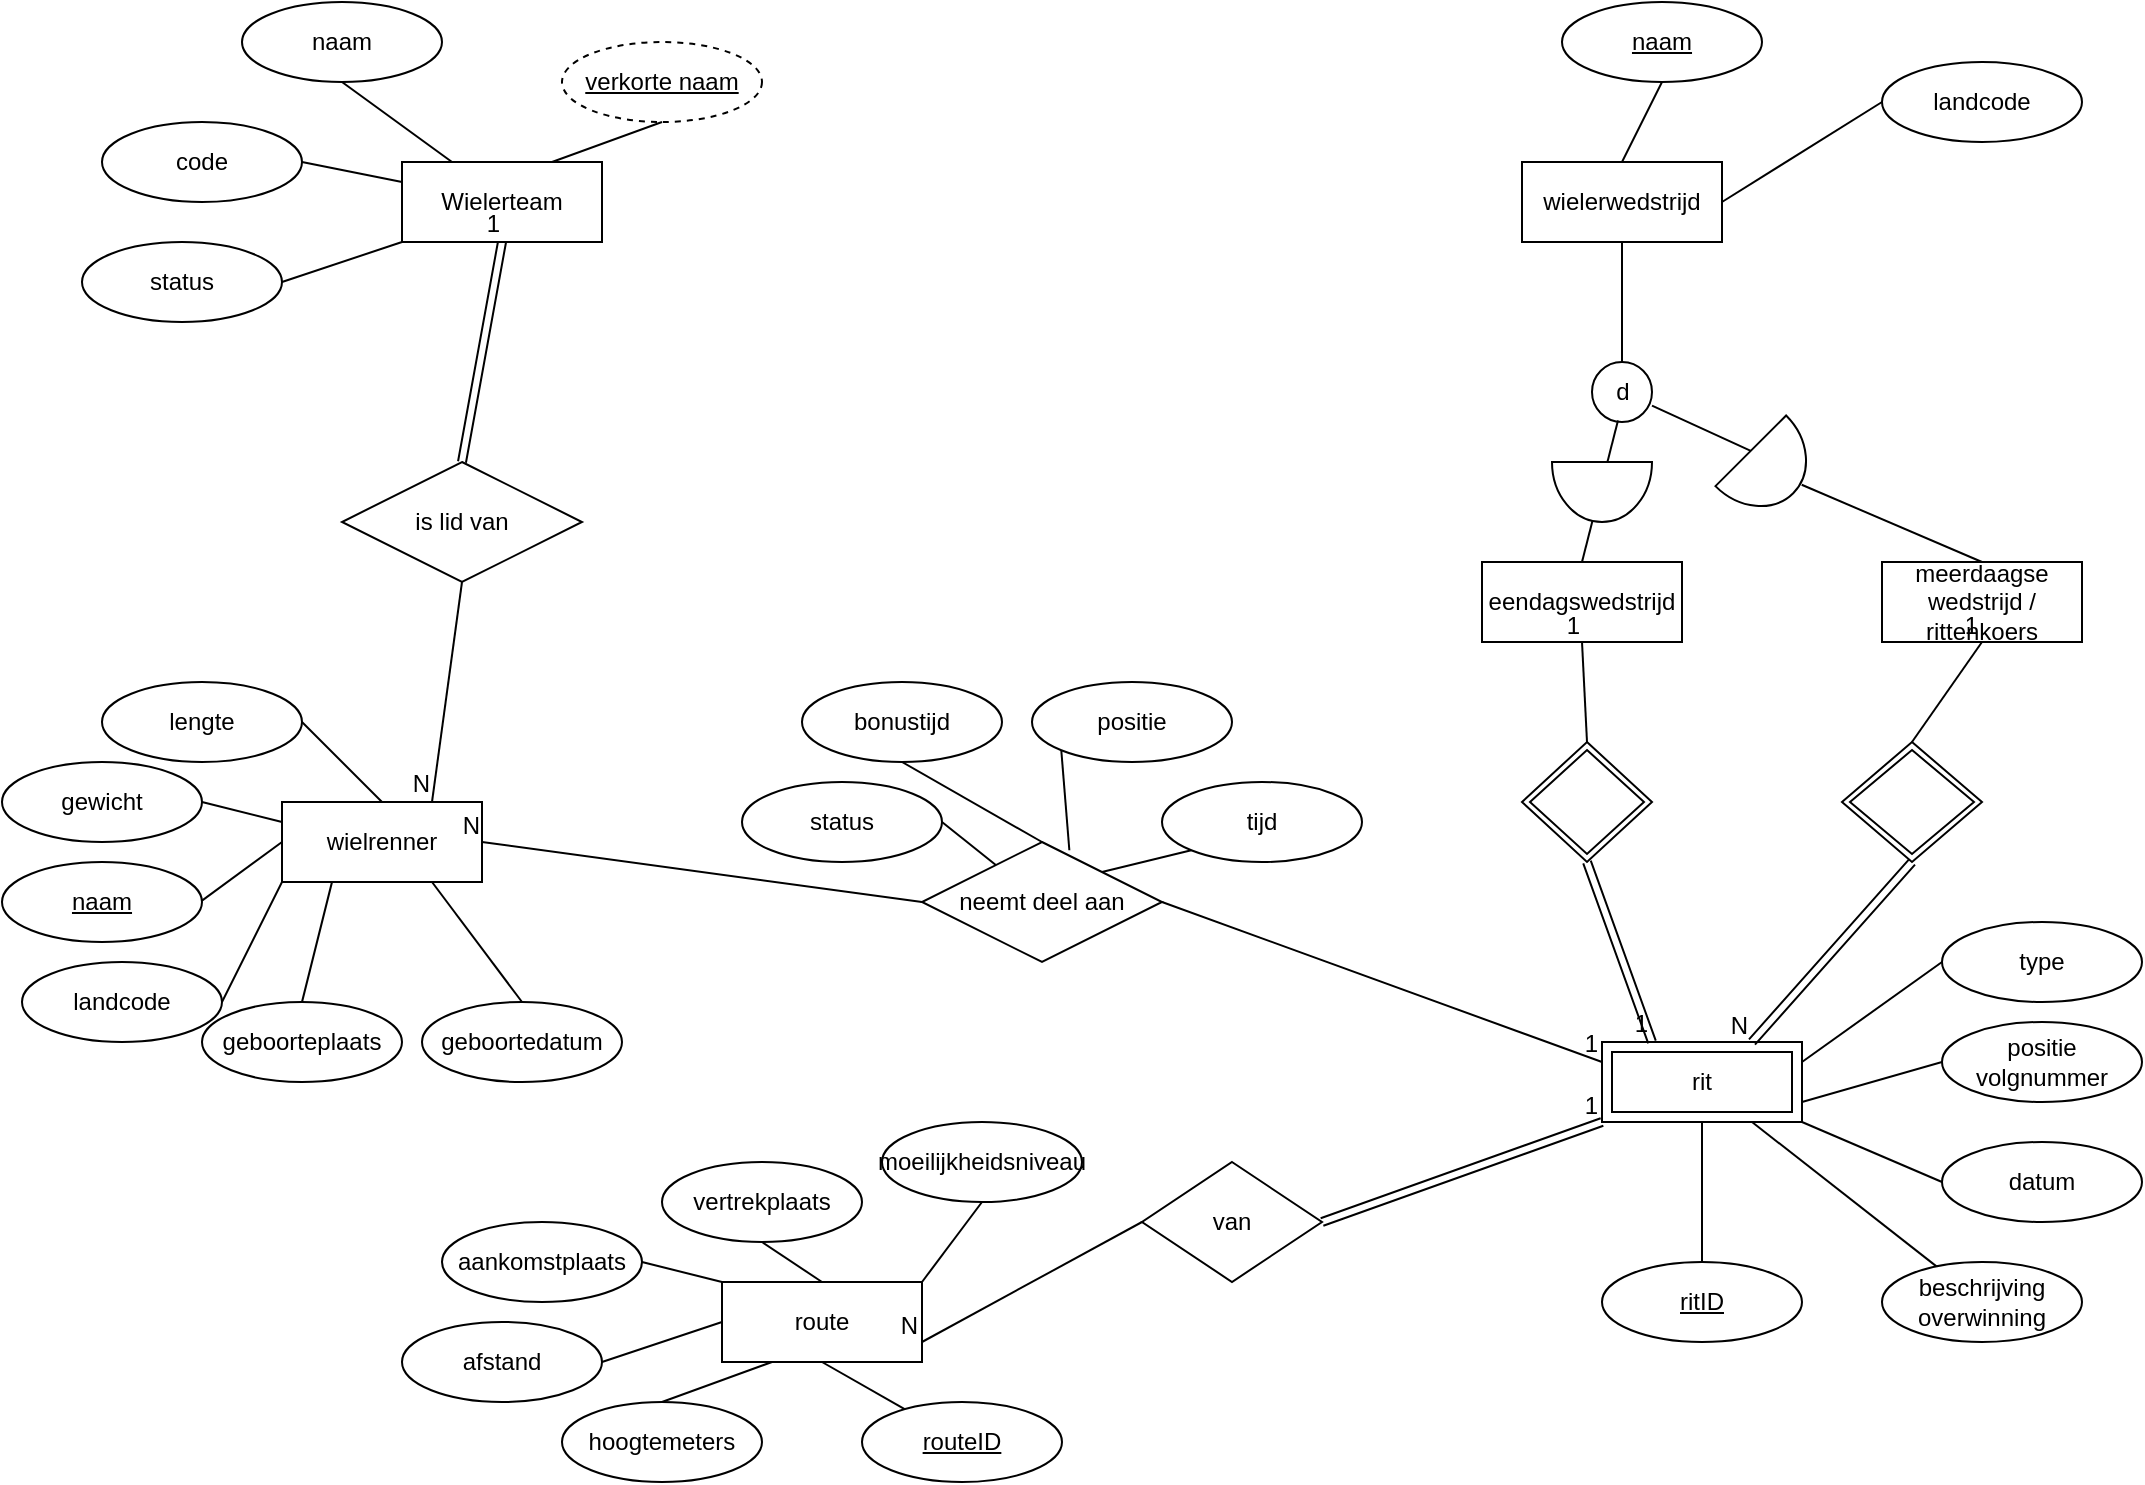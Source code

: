 <mxfile version="22.0.4" type="device">
  <diagram id="R2lEEEUBdFMjLlhIrx00" name="Page-1">
    <mxGraphModel dx="1500" dy="809" grid="1" gridSize="10" guides="1" tooltips="1" connect="1" arrows="1" fold="1" page="1" pageScale="1" pageWidth="1169" pageHeight="827" math="0" shadow="0" extFonts="Permanent Marker^https://fonts.googleapis.com/css?family=Permanent+Marker">
      <root>
        <mxCell id="0" />
        <mxCell id="1" parent="0" />
        <mxCell id="Se5T36FA3v1mZl3qx7gv-7" value="Wielerteam" style="whiteSpace=wrap;html=1;align=center;" vertex="1" parent="1">
          <mxGeometry x="220" y="160" width="100" height="40" as="geometry" />
        </mxCell>
        <mxCell id="Se5T36FA3v1mZl3qx7gv-8" value="wielerwedstrijd" style="whiteSpace=wrap;html=1;align=center;" vertex="1" parent="1">
          <mxGeometry x="780" y="160" width="100" height="40" as="geometry" />
        </mxCell>
        <mxCell id="Se5T36FA3v1mZl3qx7gv-9" value="wielrenner" style="whiteSpace=wrap;html=1;align=center;" vertex="1" parent="1">
          <mxGeometry x="160" y="480" width="100" height="40" as="geometry" />
        </mxCell>
        <mxCell id="Se5T36FA3v1mZl3qx7gv-10" value="meerdaagse wedstrijd / rittenkoers" style="whiteSpace=wrap;html=1;align=center;" vertex="1" parent="1">
          <mxGeometry x="960" y="360" width="100" height="40" as="geometry" />
        </mxCell>
        <mxCell id="Se5T36FA3v1mZl3qx7gv-11" value="eendagswedstrijd" style="whiteSpace=wrap;html=1;align=center;" vertex="1" parent="1">
          <mxGeometry x="760" y="360" width="100" height="40" as="geometry" />
        </mxCell>
        <mxCell id="Se5T36FA3v1mZl3qx7gv-12" value="rit" style="shape=ext;margin=3;double=1;whiteSpace=wrap;html=1;align=center;" vertex="1" parent="1">
          <mxGeometry x="820" y="600" width="100" height="40" as="geometry" />
        </mxCell>
        <mxCell id="Se5T36FA3v1mZl3qx7gv-13" value="route" style="whiteSpace=wrap;html=1;align=center;" vertex="1" parent="1">
          <mxGeometry x="380" y="720" width="100" height="40" as="geometry" />
        </mxCell>
        <mxCell id="Se5T36FA3v1mZl3qx7gv-14" value="" style="shape=rhombus;double=1;perimeter=rhombusPerimeter;whiteSpace=wrap;html=1;align=center;" vertex="1" parent="1">
          <mxGeometry x="940" y="450" width="70" height="60" as="geometry" />
        </mxCell>
        <mxCell id="Se5T36FA3v1mZl3qx7gv-15" value="" style="shape=rhombus;double=1;perimeter=rhombusPerimeter;whiteSpace=wrap;html=1;align=center;" vertex="1" parent="1">
          <mxGeometry x="780" y="450" width="65" height="60" as="geometry" />
        </mxCell>
        <mxCell id="Se5T36FA3v1mZl3qx7gv-16" value="neemt deel aan" style="shape=rhombus;perimeter=rhombusPerimeter;whiteSpace=wrap;html=1;align=center;" vertex="1" parent="1">
          <mxGeometry x="480" y="500" width="120" height="60" as="geometry" />
        </mxCell>
        <mxCell id="Se5T36FA3v1mZl3qx7gv-17" value="is lid van" style="shape=rhombus;perimeter=rhombusPerimeter;whiteSpace=wrap;html=1;align=center;" vertex="1" parent="1">
          <mxGeometry x="190" y="310" width="120" height="60" as="geometry" />
        </mxCell>
        <mxCell id="Se5T36FA3v1mZl3qx7gv-29" value="geboorteplaats" style="ellipse;whiteSpace=wrap;html=1;align=center;" vertex="1" parent="1">
          <mxGeometry x="120" y="580" width="100" height="40" as="geometry" />
        </mxCell>
        <mxCell id="Se5T36FA3v1mZl3qx7gv-30" value="geboortedatum" style="ellipse;whiteSpace=wrap;html=1;align=center;" vertex="1" parent="1">
          <mxGeometry x="230" y="580" width="100" height="40" as="geometry" />
        </mxCell>
        <mxCell id="Se5T36FA3v1mZl3qx7gv-31" value="landcode" style="ellipse;whiteSpace=wrap;html=1;align=center;" vertex="1" parent="1">
          <mxGeometry x="30" y="560" width="100" height="40" as="geometry" />
        </mxCell>
        <mxCell id="Se5T36FA3v1mZl3qx7gv-32" value="gewicht" style="ellipse;whiteSpace=wrap;html=1;align=center;" vertex="1" parent="1">
          <mxGeometry x="20" y="460" width="100" height="40" as="geometry" />
        </mxCell>
        <mxCell id="Se5T36FA3v1mZl3qx7gv-33" value="lengte" style="ellipse;whiteSpace=wrap;html=1;align=center;" vertex="1" parent="1">
          <mxGeometry x="70" y="420" width="100" height="40" as="geometry" />
        </mxCell>
        <mxCell id="Se5T36FA3v1mZl3qx7gv-34" value="naam" style="ellipse;whiteSpace=wrap;html=1;align=center;fontStyle=4;" vertex="1" parent="1">
          <mxGeometry x="20" y="510" width="100" height="40" as="geometry" />
        </mxCell>
        <mxCell id="Se5T36FA3v1mZl3qx7gv-35" value="" style="endArrow=none;html=1;rounded=0;entryX=0.5;entryY=0;entryDx=0;entryDy=0;" edge="1" parent="1" target="Se5T36FA3v1mZl3qx7gv-9">
          <mxGeometry relative="1" as="geometry">
            <mxPoint x="170" y="440" as="sourcePoint" />
            <mxPoint x="330" y="440" as="targetPoint" />
          </mxGeometry>
        </mxCell>
        <mxCell id="Se5T36FA3v1mZl3qx7gv-36" value="" style="endArrow=none;html=1;rounded=0;exitX=0.5;exitY=0;exitDx=0;exitDy=0;entryX=0.25;entryY=1;entryDx=0;entryDy=0;" edge="1" parent="1" source="Se5T36FA3v1mZl3qx7gv-29" target="Se5T36FA3v1mZl3qx7gv-9">
          <mxGeometry relative="1" as="geometry">
            <mxPoint x="210" y="560" as="sourcePoint" />
            <mxPoint x="370" y="560" as="targetPoint" />
          </mxGeometry>
        </mxCell>
        <mxCell id="Se5T36FA3v1mZl3qx7gv-37" value="" style="endArrow=none;html=1;rounded=0;exitX=1;exitY=0.5;exitDx=0;exitDy=0;entryX=0;entryY=1;entryDx=0;entryDy=0;" edge="1" parent="1" source="Se5T36FA3v1mZl3qx7gv-31" target="Se5T36FA3v1mZl3qx7gv-9">
          <mxGeometry relative="1" as="geometry">
            <mxPoint x="130" y="570" as="sourcePoint" />
            <mxPoint x="290" y="570" as="targetPoint" />
          </mxGeometry>
        </mxCell>
        <mxCell id="Se5T36FA3v1mZl3qx7gv-38" value="" style="endArrow=none;html=1;rounded=0;entryX=0;entryY=0.5;entryDx=0;entryDy=0;" edge="1" parent="1" target="Se5T36FA3v1mZl3qx7gv-9">
          <mxGeometry relative="1" as="geometry">
            <mxPoint x="120" y="529.29" as="sourcePoint" />
            <mxPoint x="280" y="529.29" as="targetPoint" />
          </mxGeometry>
        </mxCell>
        <mxCell id="Se5T36FA3v1mZl3qx7gv-39" value="" style="endArrow=none;html=1;rounded=0;entryX=0;entryY=0.25;entryDx=0;entryDy=0;" edge="1" parent="1" target="Se5T36FA3v1mZl3qx7gv-9">
          <mxGeometry relative="1" as="geometry">
            <mxPoint x="120" y="480" as="sourcePoint" />
            <mxPoint x="280" y="480" as="targetPoint" />
          </mxGeometry>
        </mxCell>
        <mxCell id="Se5T36FA3v1mZl3qx7gv-40" value="" style="endArrow=none;html=1;rounded=0;entryX=0.75;entryY=1;entryDx=0;entryDy=0;exitX=0.5;exitY=0;exitDx=0;exitDy=0;" edge="1" parent="1" source="Se5T36FA3v1mZl3qx7gv-30" target="Se5T36FA3v1mZl3qx7gv-9">
          <mxGeometry relative="1" as="geometry">
            <mxPoint x="270" y="580" as="sourcePoint" />
            <mxPoint x="430" y="580" as="targetPoint" />
          </mxGeometry>
        </mxCell>
        <mxCell id="Se5T36FA3v1mZl3qx7gv-42" value="" style="shape=link;html=1;rounded=0;entryX=0.5;entryY=1;entryDx=0;entryDy=0;exitX=0.5;exitY=0;exitDx=0;exitDy=0;" edge="1" parent="1" source="Se5T36FA3v1mZl3qx7gv-17" target="Se5T36FA3v1mZl3qx7gv-7">
          <mxGeometry relative="1" as="geometry">
            <mxPoint x="600" y="360" as="sourcePoint" />
            <mxPoint x="760" y="360" as="targetPoint" />
          </mxGeometry>
        </mxCell>
        <mxCell id="Se5T36FA3v1mZl3qx7gv-43" value="1" style="resizable=0;html=1;whiteSpace=wrap;align=right;verticalAlign=bottom;" connectable="0" vertex="1" parent="Se5T36FA3v1mZl3qx7gv-42">
          <mxGeometry x="1" relative="1" as="geometry" />
        </mxCell>
        <mxCell id="Se5T36FA3v1mZl3qx7gv-44" value="" style="endArrow=none;html=1;rounded=0;entryX=0.75;entryY=0;entryDx=0;entryDy=0;exitX=0.5;exitY=1;exitDx=0;exitDy=0;" edge="1" parent="1" source="Se5T36FA3v1mZl3qx7gv-17" target="Se5T36FA3v1mZl3qx7gv-9">
          <mxGeometry relative="1" as="geometry">
            <mxPoint x="600" y="360" as="sourcePoint" />
            <mxPoint x="760" y="360" as="targetPoint" />
          </mxGeometry>
        </mxCell>
        <mxCell id="Se5T36FA3v1mZl3qx7gv-45" value="N" style="resizable=0;html=1;whiteSpace=wrap;align=right;verticalAlign=bottom;" connectable="0" vertex="1" parent="Se5T36FA3v1mZl3qx7gv-44">
          <mxGeometry x="1" relative="1" as="geometry" />
        </mxCell>
        <mxCell id="Se5T36FA3v1mZl3qx7gv-46" value="status" style="ellipse;whiteSpace=wrap;html=1;align=center;" vertex="1" parent="1">
          <mxGeometry x="60" y="200" width="100" height="40" as="geometry" />
        </mxCell>
        <mxCell id="Se5T36FA3v1mZl3qx7gv-47" value="naam" style="ellipse;whiteSpace=wrap;html=1;align=center;" vertex="1" parent="1">
          <mxGeometry x="140" y="80" width="100" height="40" as="geometry" />
        </mxCell>
        <mxCell id="Se5T36FA3v1mZl3qx7gv-48" value="code" style="ellipse;whiteSpace=wrap;html=1;align=center;" vertex="1" parent="1">
          <mxGeometry x="70" y="140" width="100" height="40" as="geometry" />
        </mxCell>
        <mxCell id="Se5T36FA3v1mZl3qx7gv-50" value="&lt;u&gt;verkorte naam&lt;/u&gt;" style="ellipse;whiteSpace=wrap;html=1;align=center;dashed=1;" vertex="1" parent="1">
          <mxGeometry x="300" y="100" width="100" height="40" as="geometry" />
        </mxCell>
        <mxCell id="Se5T36FA3v1mZl3qx7gv-51" value="" style="endArrow=none;html=1;rounded=0;exitX=1;exitY=0.5;exitDx=0;exitDy=0;entryX=0;entryY=0.25;entryDx=0;entryDy=0;" edge="1" parent="1" source="Se5T36FA3v1mZl3qx7gv-48" target="Se5T36FA3v1mZl3qx7gv-7">
          <mxGeometry relative="1" as="geometry">
            <mxPoint x="300" y="238.57" as="sourcePoint" />
            <mxPoint x="230" y="180" as="targetPoint" />
          </mxGeometry>
        </mxCell>
        <mxCell id="Se5T36FA3v1mZl3qx7gv-52" value="" style="endArrow=none;html=1;rounded=0;exitX=0.5;exitY=1;exitDx=0;exitDy=0;entryX=0.25;entryY=0;entryDx=0;entryDy=0;" edge="1" parent="1" source="Se5T36FA3v1mZl3qx7gv-47" target="Se5T36FA3v1mZl3qx7gv-7">
          <mxGeometry relative="1" as="geometry">
            <mxPoint x="390" y="260" as="sourcePoint" />
            <mxPoint x="550" y="260" as="targetPoint" />
          </mxGeometry>
        </mxCell>
        <mxCell id="Se5T36FA3v1mZl3qx7gv-53" value="" style="endArrow=none;html=1;rounded=0;entryX=0.5;entryY=1;entryDx=0;entryDy=0;exitX=0.75;exitY=0;exitDx=0;exitDy=0;" edge="1" parent="1" source="Se5T36FA3v1mZl3qx7gv-7" target="Se5T36FA3v1mZl3qx7gv-50">
          <mxGeometry relative="1" as="geometry">
            <mxPoint x="330" y="190" as="sourcePoint" />
            <mxPoint x="490" y="190" as="targetPoint" />
          </mxGeometry>
        </mxCell>
        <mxCell id="Se5T36FA3v1mZl3qx7gv-54" value="" style="endArrow=none;html=1;rounded=0;exitX=1;exitY=0.5;exitDx=0;exitDy=0;entryX=0;entryY=1;entryDx=0;entryDy=0;" edge="1" parent="1" source="Se5T36FA3v1mZl3qx7gv-46" target="Se5T36FA3v1mZl3qx7gv-7">
          <mxGeometry relative="1" as="geometry">
            <mxPoint x="170" y="270" as="sourcePoint" />
            <mxPoint x="330" y="270" as="targetPoint" />
          </mxGeometry>
        </mxCell>
        <mxCell id="Se5T36FA3v1mZl3qx7gv-55" value="naam" style="ellipse;whiteSpace=wrap;html=1;align=center;fontStyle=4;" vertex="1" parent="1">
          <mxGeometry x="800" y="80" width="100" height="40" as="geometry" />
        </mxCell>
        <mxCell id="Se5T36FA3v1mZl3qx7gv-56" value="landcode" style="ellipse;whiteSpace=wrap;html=1;align=center;" vertex="1" parent="1">
          <mxGeometry x="960" y="110" width="100" height="40" as="geometry" />
        </mxCell>
        <mxCell id="Se5T36FA3v1mZl3qx7gv-57" value="" style="endArrow=none;html=1;rounded=0;exitX=0.5;exitY=1;exitDx=0;exitDy=0;" edge="1" parent="1" source="Se5T36FA3v1mZl3qx7gv-55">
          <mxGeometry relative="1" as="geometry">
            <mxPoint x="600" y="360" as="sourcePoint" />
            <mxPoint x="830" y="160" as="targetPoint" />
          </mxGeometry>
        </mxCell>
        <mxCell id="Se5T36FA3v1mZl3qx7gv-59" value="" style="endArrow=none;html=1;rounded=0;entryX=0;entryY=0.5;entryDx=0;entryDy=0;exitX=1;exitY=0.5;exitDx=0;exitDy=0;" edge="1" parent="1" source="Se5T36FA3v1mZl3qx7gv-8" target="Se5T36FA3v1mZl3qx7gv-56">
          <mxGeometry relative="1" as="geometry">
            <mxPoint x="600" y="360" as="sourcePoint" />
            <mxPoint x="760" y="360" as="targetPoint" />
          </mxGeometry>
        </mxCell>
        <mxCell id="Se5T36FA3v1mZl3qx7gv-62" value="" style="endArrow=none;html=1;rounded=0;exitX=0.5;exitY=1;exitDx=0;exitDy=0;" edge="1" parent="1" source="Se5T36FA3v1mZl3qx7gv-8">
          <mxGeometry relative="1" as="geometry">
            <mxPoint x="600" y="360" as="sourcePoint" />
            <mxPoint x="830" y="260" as="targetPoint" />
          </mxGeometry>
        </mxCell>
        <mxCell id="Se5T36FA3v1mZl3qx7gv-63" value="" style="ellipse;whiteSpace=wrap;html=1;aspect=fixed;" vertex="1" parent="1">
          <mxGeometry x="815" y="260" width="30" height="30" as="geometry" />
        </mxCell>
        <mxCell id="Se5T36FA3v1mZl3qx7gv-64" value="d" style="text;html=1;align=center;verticalAlign=middle;resizable=0;points=[];autosize=1;strokeColor=none;fillColor=none;" vertex="1" parent="1">
          <mxGeometry x="815" y="260" width="30" height="30" as="geometry" />
        </mxCell>
        <mxCell id="Se5T36FA3v1mZl3qx7gv-65" value="" style="endArrow=none;html=1;rounded=0;exitX=0.433;exitY=0.976;exitDx=0;exitDy=0;exitPerimeter=0;entryX=0.5;entryY=0;entryDx=0;entryDy=0;" edge="1" parent="1" source="Se5T36FA3v1mZl3qx7gv-64" target="Se5T36FA3v1mZl3qx7gv-11">
          <mxGeometry relative="1" as="geometry">
            <mxPoint x="600" y="360" as="sourcePoint" />
            <mxPoint x="760" y="360" as="targetPoint" />
          </mxGeometry>
        </mxCell>
        <mxCell id="Se5T36FA3v1mZl3qx7gv-66" value="" style="endArrow=none;html=1;rounded=0;entryX=0.5;entryY=0;entryDx=0;entryDy=0;" edge="1" parent="1" source="Se5T36FA3v1mZl3qx7gv-130" target="Se5T36FA3v1mZl3qx7gv-10">
          <mxGeometry relative="1" as="geometry">
            <mxPoint x="600" y="360" as="sourcePoint" />
            <mxPoint x="760" y="360" as="targetPoint" />
          </mxGeometry>
        </mxCell>
        <mxCell id="Se5T36FA3v1mZl3qx7gv-67" value="" style="endArrow=none;html=1;rounded=0;exitX=0.5;exitY=0;exitDx=0;exitDy=0;entryX=0.5;entryY=1;entryDx=0;entryDy=0;" edge="1" parent="1" source="Se5T36FA3v1mZl3qx7gv-15" target="Se5T36FA3v1mZl3qx7gv-11">
          <mxGeometry relative="1" as="geometry">
            <mxPoint x="600" y="360" as="sourcePoint" />
            <mxPoint x="760" y="360" as="targetPoint" />
          </mxGeometry>
        </mxCell>
        <mxCell id="Se5T36FA3v1mZl3qx7gv-68" value="1" style="resizable=0;html=1;whiteSpace=wrap;align=right;verticalAlign=bottom;" connectable="0" vertex="1" parent="Se5T36FA3v1mZl3qx7gv-67">
          <mxGeometry x="1" relative="1" as="geometry" />
        </mxCell>
        <mxCell id="Se5T36FA3v1mZl3qx7gv-69" value="" style="endArrow=none;html=1;rounded=0;exitX=0.5;exitY=0;exitDx=0;exitDy=0;entryX=0.5;entryY=1;entryDx=0;entryDy=0;" edge="1" parent="1" source="Se5T36FA3v1mZl3qx7gv-14" target="Se5T36FA3v1mZl3qx7gv-10">
          <mxGeometry relative="1" as="geometry">
            <mxPoint x="600" y="360" as="sourcePoint" />
            <mxPoint x="760" y="360" as="targetPoint" />
          </mxGeometry>
        </mxCell>
        <mxCell id="Se5T36FA3v1mZl3qx7gv-70" value="1" style="resizable=0;html=1;whiteSpace=wrap;align=right;verticalAlign=bottom;" connectable="0" vertex="1" parent="Se5T36FA3v1mZl3qx7gv-69">
          <mxGeometry x="1" relative="1" as="geometry" />
        </mxCell>
        <mxCell id="Se5T36FA3v1mZl3qx7gv-73" value="" style="shape=link;html=1;rounded=0;entryX=0.75;entryY=0;entryDx=0;entryDy=0;exitX=0.5;exitY=1;exitDx=0;exitDy=0;" edge="1" parent="1" source="Se5T36FA3v1mZl3qx7gv-14" target="Se5T36FA3v1mZl3qx7gv-12">
          <mxGeometry relative="1" as="geometry">
            <mxPoint x="600" y="360" as="sourcePoint" />
            <mxPoint x="760" y="360" as="targetPoint" />
          </mxGeometry>
        </mxCell>
        <mxCell id="Se5T36FA3v1mZl3qx7gv-74" value="N" style="resizable=0;html=1;whiteSpace=wrap;align=right;verticalAlign=bottom;" connectable="0" vertex="1" parent="Se5T36FA3v1mZl3qx7gv-73">
          <mxGeometry x="1" relative="1" as="geometry" />
        </mxCell>
        <mxCell id="Se5T36FA3v1mZl3qx7gv-76" value="" style="shape=link;html=1;rounded=0;entryX=0.25;entryY=0;entryDx=0;entryDy=0;exitX=0.5;exitY=1;exitDx=0;exitDy=0;" edge="1" parent="1" source="Se5T36FA3v1mZl3qx7gv-15" target="Se5T36FA3v1mZl3qx7gv-12">
          <mxGeometry relative="1" as="geometry">
            <mxPoint x="600" y="360" as="sourcePoint" />
            <mxPoint x="760" y="360" as="targetPoint" />
          </mxGeometry>
        </mxCell>
        <mxCell id="Se5T36FA3v1mZl3qx7gv-77" value="1" style="resizable=0;html=1;whiteSpace=wrap;align=right;verticalAlign=bottom;" connectable="0" vertex="1" parent="Se5T36FA3v1mZl3qx7gv-76">
          <mxGeometry x="1" relative="1" as="geometry" />
        </mxCell>
        <mxCell id="Se5T36FA3v1mZl3qx7gv-78" value="beschrijving overwinning" style="ellipse;whiteSpace=wrap;html=1;align=center;" vertex="1" parent="1">
          <mxGeometry x="960" y="710" width="100" height="40" as="geometry" />
        </mxCell>
        <mxCell id="Se5T36FA3v1mZl3qx7gv-79" value="datum" style="ellipse;whiteSpace=wrap;html=1;align=center;" vertex="1" parent="1">
          <mxGeometry x="990" y="650" width="100" height="40" as="geometry" />
        </mxCell>
        <mxCell id="Se5T36FA3v1mZl3qx7gv-80" value="positie volgnummer" style="ellipse;whiteSpace=wrap;html=1;align=center;" vertex="1" parent="1">
          <mxGeometry x="990" y="590" width="100" height="40" as="geometry" />
        </mxCell>
        <mxCell id="Se5T36FA3v1mZl3qx7gv-81" value="type" style="ellipse;whiteSpace=wrap;html=1;align=center;" vertex="1" parent="1">
          <mxGeometry x="990" y="540" width="100" height="40" as="geometry" />
        </mxCell>
        <mxCell id="Se5T36FA3v1mZl3qx7gv-83" value="ritID" style="ellipse;whiteSpace=wrap;html=1;align=center;fontStyle=4;" vertex="1" parent="1">
          <mxGeometry x="820" y="710" width="100" height="40" as="geometry" />
        </mxCell>
        <mxCell id="Se5T36FA3v1mZl3qx7gv-84" value="" style="endArrow=none;html=1;rounded=0;entryX=0;entryY=0.5;entryDx=0;entryDy=0;exitX=1;exitY=0.25;exitDx=0;exitDy=0;" edge="1" parent="1" source="Se5T36FA3v1mZl3qx7gv-12" target="Se5T36FA3v1mZl3qx7gv-81">
          <mxGeometry relative="1" as="geometry">
            <mxPoint x="640" y="580" as="sourcePoint" />
            <mxPoint x="800" y="580" as="targetPoint" />
          </mxGeometry>
        </mxCell>
        <mxCell id="Se5T36FA3v1mZl3qx7gv-85" value="" style="endArrow=none;html=1;rounded=0;entryX=0.5;entryY=0;entryDx=0;entryDy=0;exitX=0.5;exitY=1;exitDx=0;exitDy=0;" edge="1" parent="1" source="Se5T36FA3v1mZl3qx7gv-12" target="Se5T36FA3v1mZl3qx7gv-83">
          <mxGeometry relative="1" as="geometry">
            <mxPoint x="600" y="470" as="sourcePoint" />
            <mxPoint x="760" y="470" as="targetPoint" />
          </mxGeometry>
        </mxCell>
        <mxCell id="Se5T36FA3v1mZl3qx7gv-86" value="" style="endArrow=none;html=1;rounded=0;exitX=0.75;exitY=1;exitDx=0;exitDy=0;" edge="1" parent="1" source="Se5T36FA3v1mZl3qx7gv-12" target="Se5T36FA3v1mZl3qx7gv-78">
          <mxGeometry relative="1" as="geometry">
            <mxPoint x="600" y="470" as="sourcePoint" />
            <mxPoint x="760" y="470" as="targetPoint" />
          </mxGeometry>
        </mxCell>
        <mxCell id="Se5T36FA3v1mZl3qx7gv-87" value="" style="endArrow=none;html=1;rounded=0;entryX=0;entryY=0.5;entryDx=0;entryDy=0;exitX=1;exitY=1;exitDx=0;exitDy=0;" edge="1" parent="1" source="Se5T36FA3v1mZl3qx7gv-12" target="Se5T36FA3v1mZl3qx7gv-79">
          <mxGeometry relative="1" as="geometry">
            <mxPoint x="930" y="650" as="sourcePoint" />
            <mxPoint x="760" y="470" as="targetPoint" />
          </mxGeometry>
        </mxCell>
        <mxCell id="Se5T36FA3v1mZl3qx7gv-88" value="" style="endArrow=none;html=1;rounded=0;entryX=0;entryY=0.5;entryDx=0;entryDy=0;exitX=1;exitY=0.75;exitDx=0;exitDy=0;" edge="1" parent="1" source="Se5T36FA3v1mZl3qx7gv-12" target="Se5T36FA3v1mZl3qx7gv-80">
          <mxGeometry relative="1" as="geometry">
            <mxPoint x="600" y="470" as="sourcePoint" />
            <mxPoint x="760" y="470" as="targetPoint" />
          </mxGeometry>
        </mxCell>
        <mxCell id="Se5T36FA3v1mZl3qx7gv-89" value="" style="endArrow=none;html=1;rounded=0;entryX=0;entryY=0.25;entryDx=0;entryDy=0;exitX=1;exitY=0.5;exitDx=0;exitDy=0;" edge="1" parent="1" source="Se5T36FA3v1mZl3qx7gv-16" target="Se5T36FA3v1mZl3qx7gv-12">
          <mxGeometry relative="1" as="geometry">
            <mxPoint x="600" y="470" as="sourcePoint" />
            <mxPoint x="760" y="470" as="targetPoint" />
          </mxGeometry>
        </mxCell>
        <mxCell id="Se5T36FA3v1mZl3qx7gv-90" value="1" style="resizable=0;html=1;whiteSpace=wrap;align=right;verticalAlign=bottom;" connectable="0" vertex="1" parent="Se5T36FA3v1mZl3qx7gv-89">
          <mxGeometry x="1" relative="1" as="geometry" />
        </mxCell>
        <mxCell id="Se5T36FA3v1mZl3qx7gv-91" value="" style="endArrow=none;html=1;rounded=0;entryX=1;entryY=0.5;entryDx=0;entryDy=0;exitX=0;exitY=0.5;exitDx=0;exitDy=0;" edge="1" parent="1" source="Se5T36FA3v1mZl3qx7gv-16" target="Se5T36FA3v1mZl3qx7gv-9">
          <mxGeometry relative="1" as="geometry">
            <mxPoint x="600" y="470" as="sourcePoint" />
            <mxPoint x="760" y="470" as="targetPoint" />
          </mxGeometry>
        </mxCell>
        <mxCell id="Se5T36FA3v1mZl3qx7gv-92" value="N" style="resizable=0;html=1;whiteSpace=wrap;align=right;verticalAlign=bottom;" connectable="0" vertex="1" parent="Se5T36FA3v1mZl3qx7gv-91">
          <mxGeometry x="1" relative="1" as="geometry" />
        </mxCell>
        <mxCell id="Se5T36FA3v1mZl3qx7gv-93" value="tijd" style="ellipse;whiteSpace=wrap;html=1;align=center;" vertex="1" parent="1">
          <mxGeometry x="600" y="470" width="100" height="40" as="geometry" />
        </mxCell>
        <mxCell id="Se5T36FA3v1mZl3qx7gv-94" value="positie" style="ellipse;whiteSpace=wrap;html=1;align=center;" vertex="1" parent="1">
          <mxGeometry x="535" y="420" width="100" height="40" as="geometry" />
        </mxCell>
        <mxCell id="Se5T36FA3v1mZl3qx7gv-95" value="bonustijd" style="ellipse;whiteSpace=wrap;html=1;align=center;" vertex="1" parent="1">
          <mxGeometry x="420" y="420" width="100" height="40" as="geometry" />
        </mxCell>
        <mxCell id="Se5T36FA3v1mZl3qx7gv-96" value="status" style="ellipse;whiteSpace=wrap;html=1;align=center;" vertex="1" parent="1">
          <mxGeometry x="390" y="470" width="100" height="40" as="geometry" />
        </mxCell>
        <mxCell id="Se5T36FA3v1mZl3qx7gv-97" value="" style="endArrow=none;html=1;rounded=0;entryX=0;entryY=1;entryDx=0;entryDy=0;exitX=1;exitY=0;exitDx=0;exitDy=0;" edge="1" parent="1" source="Se5T36FA3v1mZl3qx7gv-16" target="Se5T36FA3v1mZl3qx7gv-93">
          <mxGeometry relative="1" as="geometry">
            <mxPoint x="600" y="470" as="sourcePoint" />
            <mxPoint x="760" y="470" as="targetPoint" />
          </mxGeometry>
        </mxCell>
        <mxCell id="Se5T36FA3v1mZl3qx7gv-98" value="" style="endArrow=none;html=1;rounded=0;exitX=0;exitY=1;exitDx=0;exitDy=0;entryX=0.614;entryY=0.069;entryDx=0;entryDy=0;entryPerimeter=0;" edge="1" parent="1" source="Se5T36FA3v1mZl3qx7gv-94" target="Se5T36FA3v1mZl3qx7gv-16">
          <mxGeometry relative="1" as="geometry">
            <mxPoint x="600" y="470" as="sourcePoint" />
            <mxPoint x="760" y="470" as="targetPoint" />
          </mxGeometry>
        </mxCell>
        <mxCell id="Se5T36FA3v1mZl3qx7gv-99" value="" style="endArrow=none;html=1;rounded=0;exitX=0.5;exitY=1;exitDx=0;exitDy=0;entryX=0.5;entryY=0;entryDx=0;entryDy=0;" edge="1" parent="1" source="Se5T36FA3v1mZl3qx7gv-95" target="Se5T36FA3v1mZl3qx7gv-16">
          <mxGeometry relative="1" as="geometry">
            <mxPoint x="600" y="470" as="sourcePoint" />
            <mxPoint x="760" y="470" as="targetPoint" />
          </mxGeometry>
        </mxCell>
        <mxCell id="Se5T36FA3v1mZl3qx7gv-100" value="" style="endArrow=none;html=1;rounded=0;entryX=1;entryY=0.5;entryDx=0;entryDy=0;" edge="1" parent="1" source="Se5T36FA3v1mZl3qx7gv-16" target="Se5T36FA3v1mZl3qx7gv-96">
          <mxGeometry relative="1" as="geometry">
            <mxPoint x="600" y="470" as="sourcePoint" />
            <mxPoint x="760" y="470" as="targetPoint" />
          </mxGeometry>
        </mxCell>
        <mxCell id="Se5T36FA3v1mZl3qx7gv-102" value="van" style="shape=rhombus;perimeter=rhombusPerimeter;whiteSpace=wrap;html=1;align=center;" vertex="1" parent="1">
          <mxGeometry x="590" y="660" width="90" height="60" as="geometry" />
        </mxCell>
        <mxCell id="Se5T36FA3v1mZl3qx7gv-107" value="" style="endArrow=none;html=1;rounded=0;entryX=1;entryY=0.75;entryDx=0;entryDy=0;exitX=0;exitY=0.5;exitDx=0;exitDy=0;" edge="1" parent="1" source="Se5T36FA3v1mZl3qx7gv-102" target="Se5T36FA3v1mZl3qx7gv-13">
          <mxGeometry relative="1" as="geometry">
            <mxPoint x="600" y="470" as="sourcePoint" />
            <mxPoint x="760" y="470" as="targetPoint" />
          </mxGeometry>
        </mxCell>
        <mxCell id="Se5T36FA3v1mZl3qx7gv-108" value="N" style="resizable=0;html=1;whiteSpace=wrap;align=right;verticalAlign=bottom;" connectable="0" vertex="1" parent="Se5T36FA3v1mZl3qx7gv-107">
          <mxGeometry x="1" relative="1" as="geometry" />
        </mxCell>
        <mxCell id="Se5T36FA3v1mZl3qx7gv-111" value="" style="shape=link;html=1;rounded=0;entryX=0;entryY=1;entryDx=0;entryDy=0;exitX=1;exitY=0.5;exitDx=0;exitDy=0;" edge="1" parent="1" source="Se5T36FA3v1mZl3qx7gv-102" target="Se5T36FA3v1mZl3qx7gv-12">
          <mxGeometry relative="1" as="geometry">
            <mxPoint x="600" y="470" as="sourcePoint" />
            <mxPoint x="760" y="470" as="targetPoint" />
          </mxGeometry>
        </mxCell>
        <mxCell id="Se5T36FA3v1mZl3qx7gv-112" value="1" style="resizable=0;html=1;whiteSpace=wrap;align=right;verticalAlign=bottom;" connectable="0" vertex="1" parent="Se5T36FA3v1mZl3qx7gv-111">
          <mxGeometry x="1" relative="1" as="geometry" />
        </mxCell>
        <mxCell id="Se5T36FA3v1mZl3qx7gv-117" value="routeID" style="ellipse;whiteSpace=wrap;html=1;align=center;fontStyle=4;" vertex="1" parent="1">
          <mxGeometry x="450" y="780" width="100" height="40" as="geometry" />
        </mxCell>
        <mxCell id="Se5T36FA3v1mZl3qx7gv-118" value="moeilijkheidsniveau" style="ellipse;whiteSpace=wrap;html=1;align=center;" vertex="1" parent="1">
          <mxGeometry x="460" y="640" width="100" height="40" as="geometry" />
        </mxCell>
        <mxCell id="Se5T36FA3v1mZl3qx7gv-119" value="hoogtemeters" style="ellipse;whiteSpace=wrap;html=1;align=center;" vertex="1" parent="1">
          <mxGeometry x="300" y="780" width="100" height="40" as="geometry" />
        </mxCell>
        <mxCell id="Se5T36FA3v1mZl3qx7gv-120" value="afstand" style="ellipse;whiteSpace=wrap;html=1;align=center;" vertex="1" parent="1">
          <mxGeometry x="220" y="740" width="100" height="40" as="geometry" />
        </mxCell>
        <mxCell id="Se5T36FA3v1mZl3qx7gv-121" value="aankomstplaats" style="ellipse;whiteSpace=wrap;html=1;align=center;" vertex="1" parent="1">
          <mxGeometry x="240" y="690" width="100" height="40" as="geometry" />
        </mxCell>
        <mxCell id="Se5T36FA3v1mZl3qx7gv-122" value="vertrekplaats" style="ellipse;whiteSpace=wrap;html=1;align=center;" vertex="1" parent="1">
          <mxGeometry x="350" y="660" width="100" height="40" as="geometry" />
        </mxCell>
        <mxCell id="Se5T36FA3v1mZl3qx7gv-123" value="" style="endArrow=none;html=1;rounded=0;exitX=0.5;exitY=1;exitDx=0;exitDy=0;" edge="1" parent="1" source="Se5T36FA3v1mZl3qx7gv-13" target="Se5T36FA3v1mZl3qx7gv-117">
          <mxGeometry relative="1" as="geometry">
            <mxPoint x="610" y="460" as="sourcePoint" />
            <mxPoint x="770" y="460" as="targetPoint" />
          </mxGeometry>
        </mxCell>
        <mxCell id="Se5T36FA3v1mZl3qx7gv-124" value="" style="endArrow=none;html=1;rounded=0;exitX=0.5;exitY=0;exitDx=0;exitDy=0;entryX=0.25;entryY=1;entryDx=0;entryDy=0;" edge="1" parent="1" source="Se5T36FA3v1mZl3qx7gv-119" target="Se5T36FA3v1mZl3qx7gv-13">
          <mxGeometry relative="1" as="geometry">
            <mxPoint x="610" y="460" as="sourcePoint" />
            <mxPoint x="770" y="460" as="targetPoint" />
          </mxGeometry>
        </mxCell>
        <mxCell id="Se5T36FA3v1mZl3qx7gv-125" value="" style="endArrow=none;html=1;rounded=0;exitX=1;exitY=0.5;exitDx=0;exitDy=0;entryX=0;entryY=0.5;entryDx=0;entryDy=0;" edge="1" parent="1" source="Se5T36FA3v1mZl3qx7gv-120" target="Se5T36FA3v1mZl3qx7gv-13">
          <mxGeometry relative="1" as="geometry">
            <mxPoint x="610" y="460" as="sourcePoint" />
            <mxPoint x="770" y="460" as="targetPoint" />
          </mxGeometry>
        </mxCell>
        <mxCell id="Se5T36FA3v1mZl3qx7gv-126" value="" style="endArrow=none;html=1;rounded=0;exitX=1;exitY=0.5;exitDx=0;exitDy=0;entryX=0;entryY=0;entryDx=0;entryDy=0;" edge="1" parent="1" source="Se5T36FA3v1mZl3qx7gv-121" target="Se5T36FA3v1mZl3qx7gv-13">
          <mxGeometry relative="1" as="geometry">
            <mxPoint x="610" y="460" as="sourcePoint" />
            <mxPoint x="770" y="460" as="targetPoint" />
          </mxGeometry>
        </mxCell>
        <mxCell id="Se5T36FA3v1mZl3qx7gv-127" value="" style="endArrow=none;html=1;rounded=0;exitX=0.5;exitY=1;exitDx=0;exitDy=0;entryX=0.5;entryY=0;entryDx=0;entryDy=0;" edge="1" parent="1" source="Se5T36FA3v1mZl3qx7gv-122" target="Se5T36FA3v1mZl3qx7gv-13">
          <mxGeometry relative="1" as="geometry">
            <mxPoint x="610" y="460" as="sourcePoint" />
            <mxPoint x="770" y="460" as="targetPoint" />
          </mxGeometry>
        </mxCell>
        <mxCell id="Se5T36FA3v1mZl3qx7gv-128" value="" style="endArrow=none;html=1;rounded=0;exitX=0.5;exitY=1;exitDx=0;exitDy=0;entryX=1;entryY=0;entryDx=0;entryDy=0;" edge="1" parent="1" source="Se5T36FA3v1mZl3qx7gv-118" target="Se5T36FA3v1mZl3qx7gv-13">
          <mxGeometry relative="1" as="geometry">
            <mxPoint x="610" y="460" as="sourcePoint" />
            <mxPoint x="770" y="460" as="targetPoint" />
          </mxGeometry>
        </mxCell>
        <mxCell id="Se5T36FA3v1mZl3qx7gv-129" value="" style="verticalLabelPosition=bottom;verticalAlign=top;html=1;shape=mxgraph.basic.half_circle" vertex="1" parent="1">
          <mxGeometry x="795" y="310" width="50" height="30" as="geometry" />
        </mxCell>
        <mxCell id="Se5T36FA3v1mZl3qx7gv-131" value="" style="endArrow=none;html=1;rounded=0;entryX=0.5;entryY=0;entryDx=0;entryDy=0;" edge="1" parent="1" source="Se5T36FA3v1mZl3qx7gv-64" target="Se5T36FA3v1mZl3qx7gv-130">
          <mxGeometry relative="1" as="geometry">
            <mxPoint x="845" y="282" as="sourcePoint" />
            <mxPoint x="1010" y="360" as="targetPoint" />
          </mxGeometry>
        </mxCell>
        <mxCell id="Se5T36FA3v1mZl3qx7gv-130" value="" style="verticalLabelPosition=bottom;verticalAlign=top;html=1;shape=mxgraph.basic.half_circle;rotation=-45;" vertex="1" parent="1">
          <mxGeometry x="880" y="300" width="50" height="30" as="geometry" />
        </mxCell>
      </root>
    </mxGraphModel>
  </diagram>
</mxfile>
